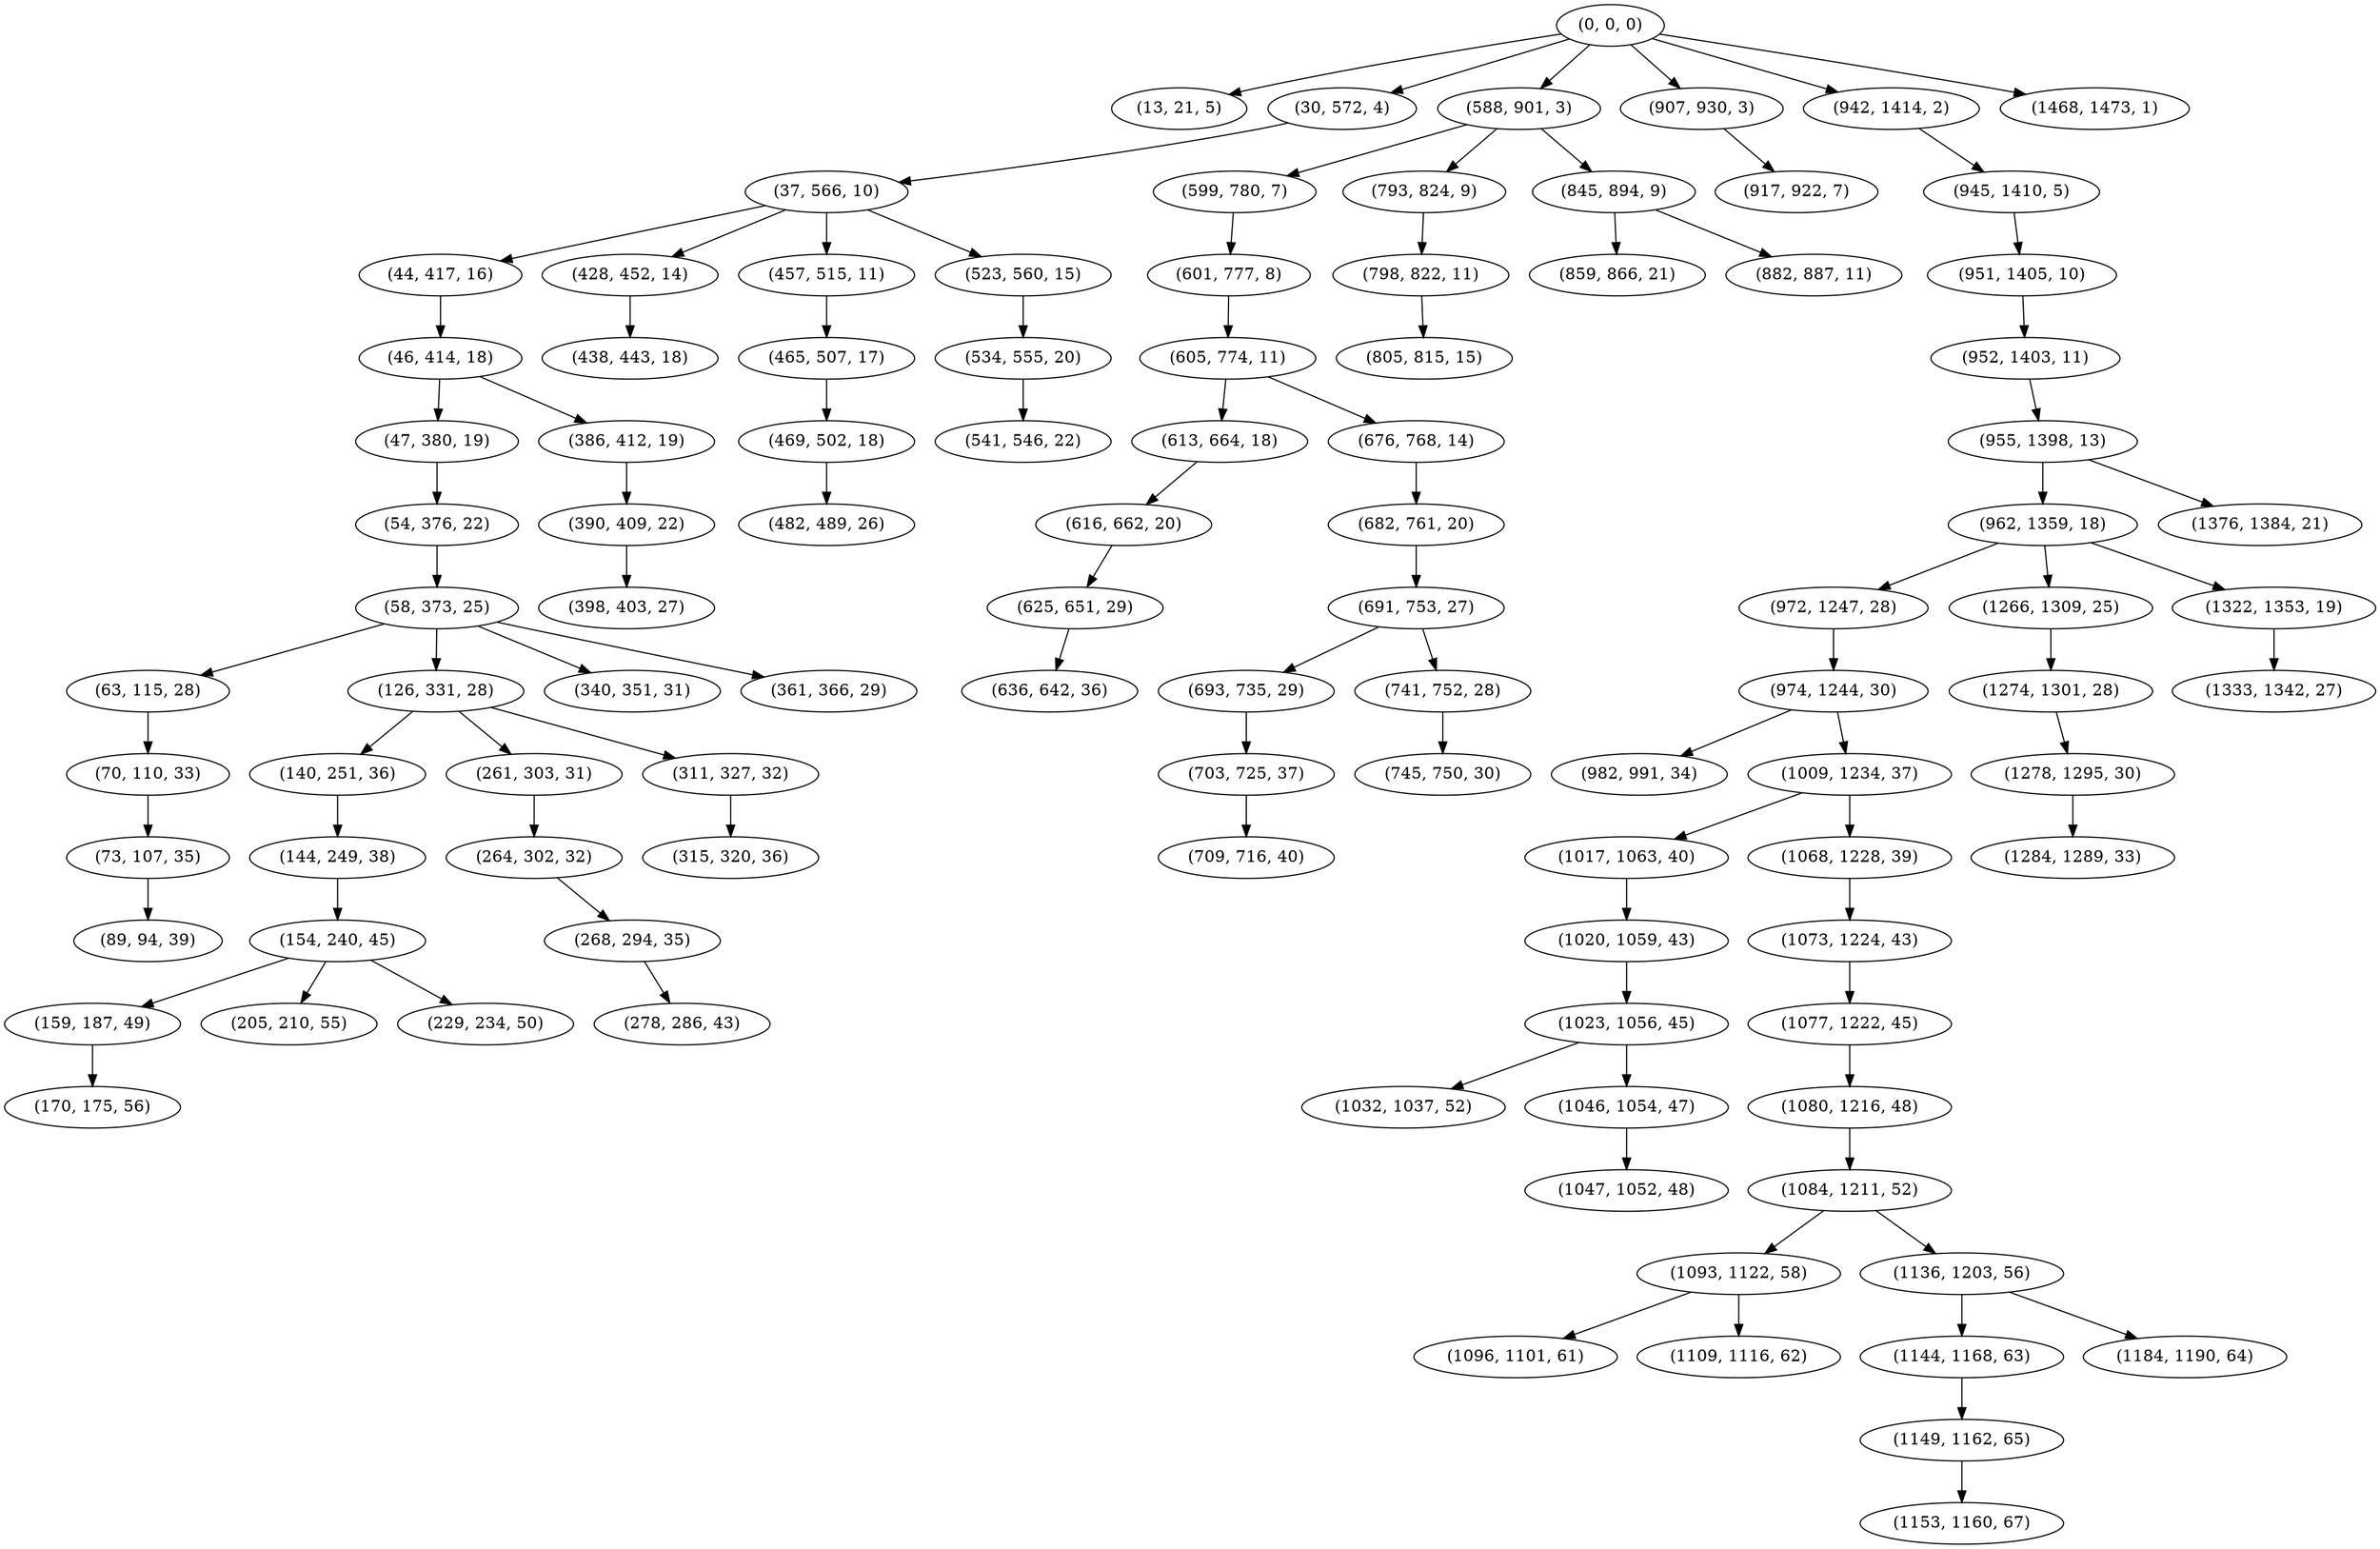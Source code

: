 digraph tree {
    "(0, 0, 0)";
    "(13, 21, 5)";
    "(30, 572, 4)";
    "(37, 566, 10)";
    "(44, 417, 16)";
    "(46, 414, 18)";
    "(47, 380, 19)";
    "(54, 376, 22)";
    "(58, 373, 25)";
    "(63, 115, 28)";
    "(70, 110, 33)";
    "(73, 107, 35)";
    "(89, 94, 39)";
    "(126, 331, 28)";
    "(140, 251, 36)";
    "(144, 249, 38)";
    "(154, 240, 45)";
    "(159, 187, 49)";
    "(170, 175, 56)";
    "(205, 210, 55)";
    "(229, 234, 50)";
    "(261, 303, 31)";
    "(264, 302, 32)";
    "(268, 294, 35)";
    "(278, 286, 43)";
    "(311, 327, 32)";
    "(315, 320, 36)";
    "(340, 351, 31)";
    "(361, 366, 29)";
    "(386, 412, 19)";
    "(390, 409, 22)";
    "(398, 403, 27)";
    "(428, 452, 14)";
    "(438, 443, 18)";
    "(457, 515, 11)";
    "(465, 507, 17)";
    "(469, 502, 18)";
    "(482, 489, 26)";
    "(523, 560, 15)";
    "(534, 555, 20)";
    "(541, 546, 22)";
    "(588, 901, 3)";
    "(599, 780, 7)";
    "(601, 777, 8)";
    "(605, 774, 11)";
    "(613, 664, 18)";
    "(616, 662, 20)";
    "(625, 651, 29)";
    "(636, 642, 36)";
    "(676, 768, 14)";
    "(682, 761, 20)";
    "(691, 753, 27)";
    "(693, 735, 29)";
    "(703, 725, 37)";
    "(709, 716, 40)";
    "(741, 752, 28)";
    "(745, 750, 30)";
    "(793, 824, 9)";
    "(798, 822, 11)";
    "(805, 815, 15)";
    "(845, 894, 9)";
    "(859, 866, 21)";
    "(882, 887, 11)";
    "(907, 930, 3)";
    "(917, 922, 7)";
    "(942, 1414, 2)";
    "(945, 1410, 5)";
    "(951, 1405, 10)";
    "(952, 1403, 11)";
    "(955, 1398, 13)";
    "(962, 1359, 18)";
    "(972, 1247, 28)";
    "(974, 1244, 30)";
    "(982, 991, 34)";
    "(1009, 1234, 37)";
    "(1017, 1063, 40)";
    "(1020, 1059, 43)";
    "(1023, 1056, 45)";
    "(1032, 1037, 52)";
    "(1046, 1054, 47)";
    "(1047, 1052, 48)";
    "(1068, 1228, 39)";
    "(1073, 1224, 43)";
    "(1077, 1222, 45)";
    "(1080, 1216, 48)";
    "(1084, 1211, 52)";
    "(1093, 1122, 58)";
    "(1096, 1101, 61)";
    "(1109, 1116, 62)";
    "(1136, 1203, 56)";
    "(1144, 1168, 63)";
    "(1149, 1162, 65)";
    "(1153, 1160, 67)";
    "(1184, 1190, 64)";
    "(1266, 1309, 25)";
    "(1274, 1301, 28)";
    "(1278, 1295, 30)";
    "(1284, 1289, 33)";
    "(1322, 1353, 19)";
    "(1333, 1342, 27)";
    "(1376, 1384, 21)";
    "(1468, 1473, 1)";
    "(0, 0, 0)" -> "(13, 21, 5)";
    "(0, 0, 0)" -> "(30, 572, 4)";
    "(0, 0, 0)" -> "(588, 901, 3)";
    "(0, 0, 0)" -> "(907, 930, 3)";
    "(0, 0, 0)" -> "(942, 1414, 2)";
    "(0, 0, 0)" -> "(1468, 1473, 1)";
    "(30, 572, 4)" -> "(37, 566, 10)";
    "(37, 566, 10)" -> "(44, 417, 16)";
    "(37, 566, 10)" -> "(428, 452, 14)";
    "(37, 566, 10)" -> "(457, 515, 11)";
    "(37, 566, 10)" -> "(523, 560, 15)";
    "(44, 417, 16)" -> "(46, 414, 18)";
    "(46, 414, 18)" -> "(47, 380, 19)";
    "(46, 414, 18)" -> "(386, 412, 19)";
    "(47, 380, 19)" -> "(54, 376, 22)";
    "(54, 376, 22)" -> "(58, 373, 25)";
    "(58, 373, 25)" -> "(63, 115, 28)";
    "(58, 373, 25)" -> "(126, 331, 28)";
    "(58, 373, 25)" -> "(340, 351, 31)";
    "(58, 373, 25)" -> "(361, 366, 29)";
    "(63, 115, 28)" -> "(70, 110, 33)";
    "(70, 110, 33)" -> "(73, 107, 35)";
    "(73, 107, 35)" -> "(89, 94, 39)";
    "(126, 331, 28)" -> "(140, 251, 36)";
    "(126, 331, 28)" -> "(261, 303, 31)";
    "(126, 331, 28)" -> "(311, 327, 32)";
    "(140, 251, 36)" -> "(144, 249, 38)";
    "(144, 249, 38)" -> "(154, 240, 45)";
    "(154, 240, 45)" -> "(159, 187, 49)";
    "(154, 240, 45)" -> "(205, 210, 55)";
    "(154, 240, 45)" -> "(229, 234, 50)";
    "(159, 187, 49)" -> "(170, 175, 56)";
    "(261, 303, 31)" -> "(264, 302, 32)";
    "(264, 302, 32)" -> "(268, 294, 35)";
    "(268, 294, 35)" -> "(278, 286, 43)";
    "(311, 327, 32)" -> "(315, 320, 36)";
    "(386, 412, 19)" -> "(390, 409, 22)";
    "(390, 409, 22)" -> "(398, 403, 27)";
    "(428, 452, 14)" -> "(438, 443, 18)";
    "(457, 515, 11)" -> "(465, 507, 17)";
    "(465, 507, 17)" -> "(469, 502, 18)";
    "(469, 502, 18)" -> "(482, 489, 26)";
    "(523, 560, 15)" -> "(534, 555, 20)";
    "(534, 555, 20)" -> "(541, 546, 22)";
    "(588, 901, 3)" -> "(599, 780, 7)";
    "(588, 901, 3)" -> "(793, 824, 9)";
    "(588, 901, 3)" -> "(845, 894, 9)";
    "(599, 780, 7)" -> "(601, 777, 8)";
    "(601, 777, 8)" -> "(605, 774, 11)";
    "(605, 774, 11)" -> "(613, 664, 18)";
    "(605, 774, 11)" -> "(676, 768, 14)";
    "(613, 664, 18)" -> "(616, 662, 20)";
    "(616, 662, 20)" -> "(625, 651, 29)";
    "(625, 651, 29)" -> "(636, 642, 36)";
    "(676, 768, 14)" -> "(682, 761, 20)";
    "(682, 761, 20)" -> "(691, 753, 27)";
    "(691, 753, 27)" -> "(693, 735, 29)";
    "(691, 753, 27)" -> "(741, 752, 28)";
    "(693, 735, 29)" -> "(703, 725, 37)";
    "(703, 725, 37)" -> "(709, 716, 40)";
    "(741, 752, 28)" -> "(745, 750, 30)";
    "(793, 824, 9)" -> "(798, 822, 11)";
    "(798, 822, 11)" -> "(805, 815, 15)";
    "(845, 894, 9)" -> "(859, 866, 21)";
    "(845, 894, 9)" -> "(882, 887, 11)";
    "(907, 930, 3)" -> "(917, 922, 7)";
    "(942, 1414, 2)" -> "(945, 1410, 5)";
    "(945, 1410, 5)" -> "(951, 1405, 10)";
    "(951, 1405, 10)" -> "(952, 1403, 11)";
    "(952, 1403, 11)" -> "(955, 1398, 13)";
    "(955, 1398, 13)" -> "(962, 1359, 18)";
    "(955, 1398, 13)" -> "(1376, 1384, 21)";
    "(962, 1359, 18)" -> "(972, 1247, 28)";
    "(962, 1359, 18)" -> "(1266, 1309, 25)";
    "(962, 1359, 18)" -> "(1322, 1353, 19)";
    "(972, 1247, 28)" -> "(974, 1244, 30)";
    "(974, 1244, 30)" -> "(982, 991, 34)";
    "(974, 1244, 30)" -> "(1009, 1234, 37)";
    "(1009, 1234, 37)" -> "(1017, 1063, 40)";
    "(1009, 1234, 37)" -> "(1068, 1228, 39)";
    "(1017, 1063, 40)" -> "(1020, 1059, 43)";
    "(1020, 1059, 43)" -> "(1023, 1056, 45)";
    "(1023, 1056, 45)" -> "(1032, 1037, 52)";
    "(1023, 1056, 45)" -> "(1046, 1054, 47)";
    "(1046, 1054, 47)" -> "(1047, 1052, 48)";
    "(1068, 1228, 39)" -> "(1073, 1224, 43)";
    "(1073, 1224, 43)" -> "(1077, 1222, 45)";
    "(1077, 1222, 45)" -> "(1080, 1216, 48)";
    "(1080, 1216, 48)" -> "(1084, 1211, 52)";
    "(1084, 1211, 52)" -> "(1093, 1122, 58)";
    "(1084, 1211, 52)" -> "(1136, 1203, 56)";
    "(1093, 1122, 58)" -> "(1096, 1101, 61)";
    "(1093, 1122, 58)" -> "(1109, 1116, 62)";
    "(1136, 1203, 56)" -> "(1144, 1168, 63)";
    "(1136, 1203, 56)" -> "(1184, 1190, 64)";
    "(1144, 1168, 63)" -> "(1149, 1162, 65)";
    "(1149, 1162, 65)" -> "(1153, 1160, 67)";
    "(1266, 1309, 25)" -> "(1274, 1301, 28)";
    "(1274, 1301, 28)" -> "(1278, 1295, 30)";
    "(1278, 1295, 30)" -> "(1284, 1289, 33)";
    "(1322, 1353, 19)" -> "(1333, 1342, 27)";
}
